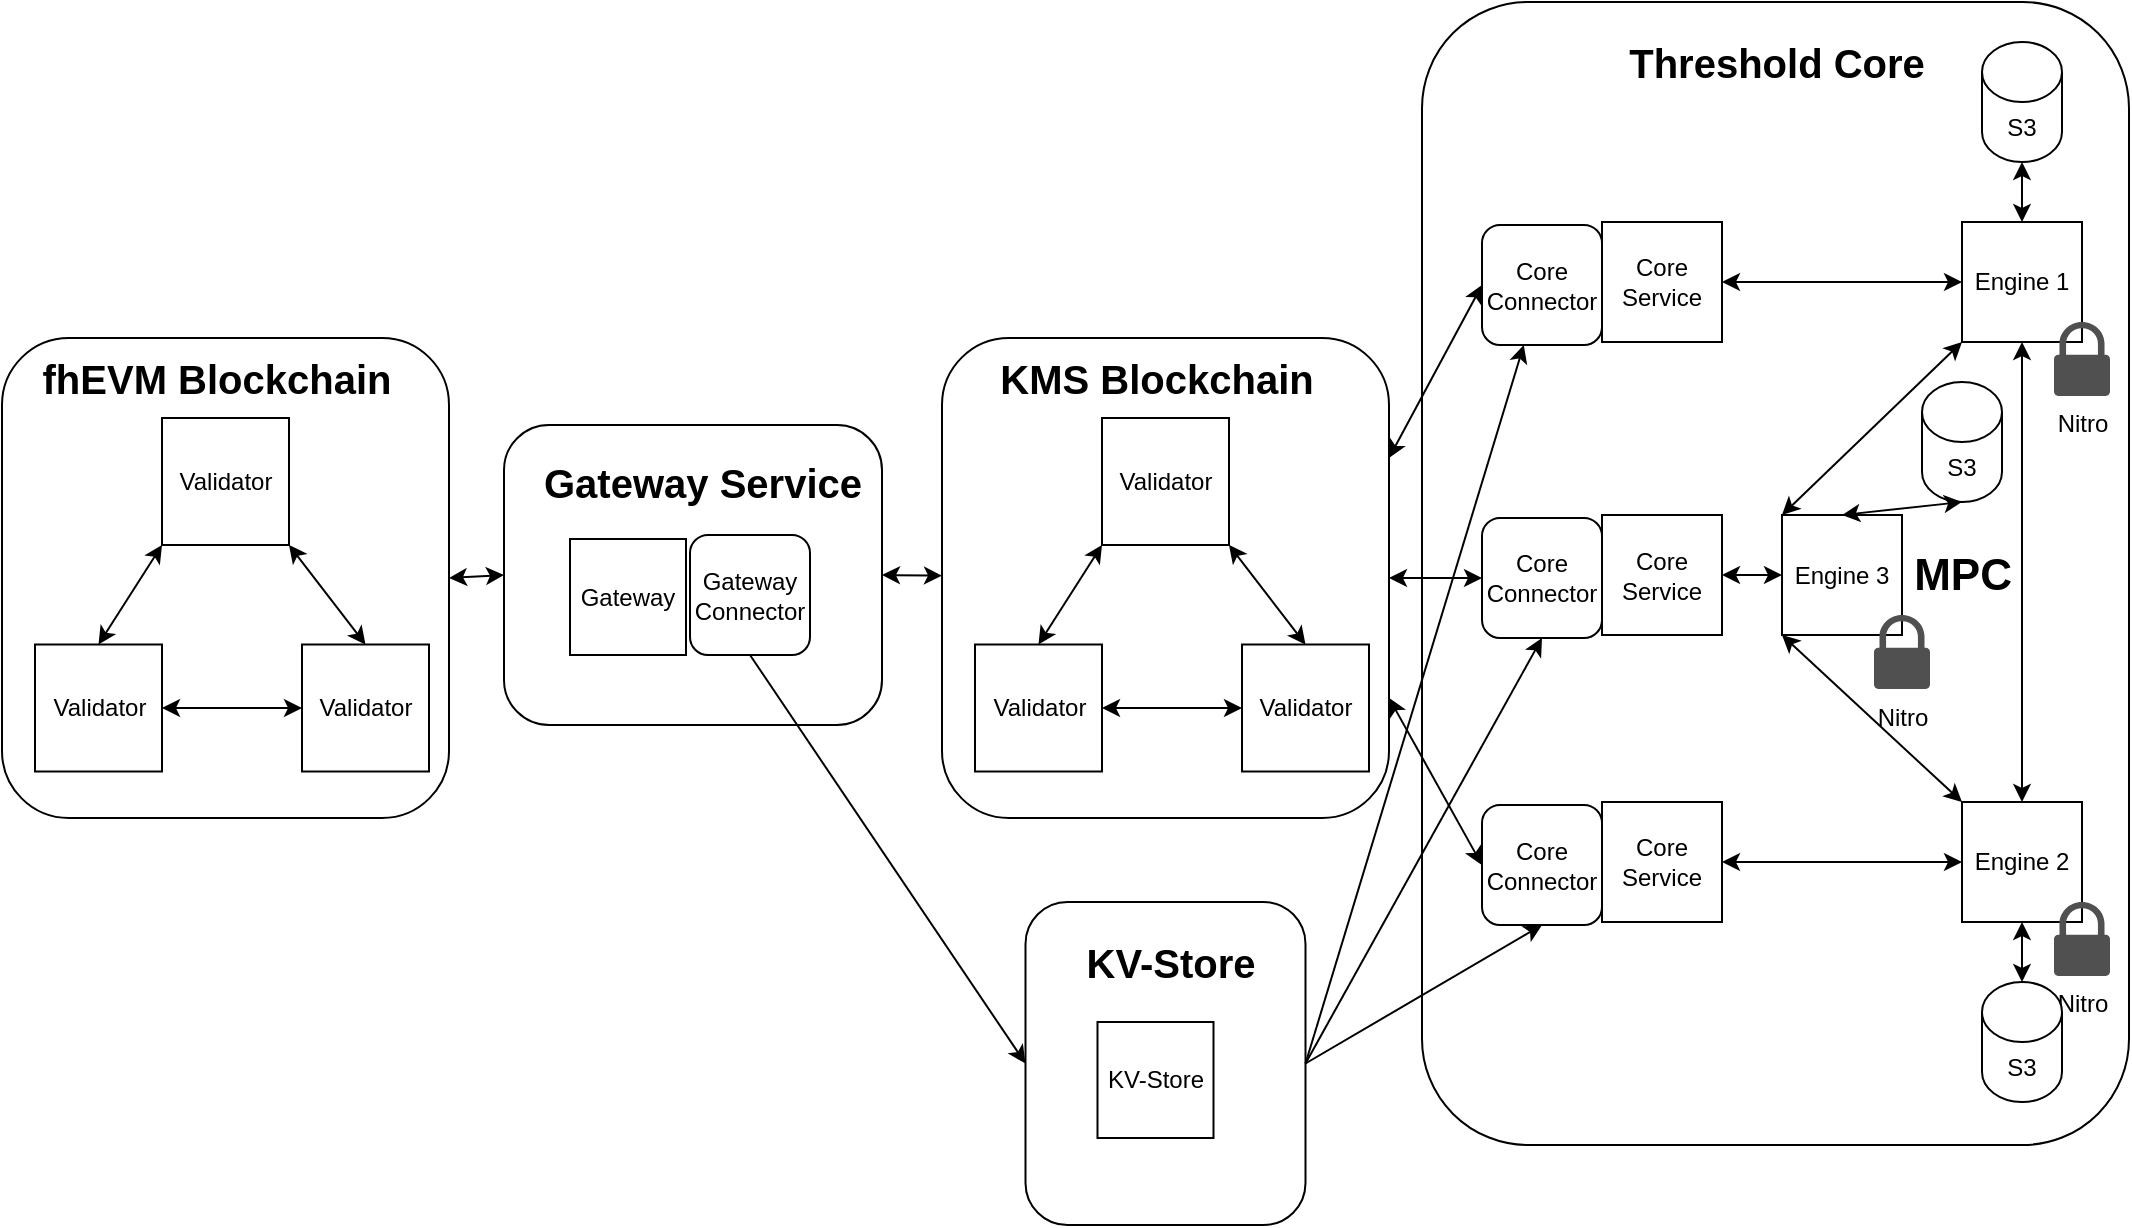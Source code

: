 <mxfile version="24.6.4" type="device">
  <diagram name="Page-1" id="FpsxUlfm9SSa0UdNBrvg">
    <mxGraphModel dx="914" dy="824" grid="1" gridSize="10" guides="1" tooltips="1" connect="1" arrows="1" fold="1" page="1" pageScale="1" pageWidth="827" pageHeight="1169" math="0" shadow="0">
      <root>
        <mxCell id="0" />
        <mxCell id="1" parent="0" />
        <mxCell id="4pm-2qYC4wzhBg7R6dqF-63" value="&lt;font style=&quot;font-size: 20px;&quot;&gt;&lt;b&gt;KMS blockchain&lt;/b&gt;&lt;/font&gt;" style="rounded=1;whiteSpace=wrap;html=1;fontColor=none;noLabel=1;labelBackgroundColor=none;" parent="1" vertex="1">
          <mxGeometry x="720" width="353.5" height="571.5" as="geometry" />
        </mxCell>
        <mxCell id="4pm-2qYC4wzhBg7R6dqF-51" value="&lt;font style=&quot;font-size: 20px;&quot;&gt;&lt;b&gt;KMS blockchain&lt;/b&gt;&lt;/font&gt;" style="rounded=1;whiteSpace=wrap;html=1;fontColor=none;noLabel=1;labelBackgroundColor=none;" parent="1" vertex="1">
          <mxGeometry x="261" y="211.5" width="189" height="150" as="geometry" />
        </mxCell>
        <mxCell id="4pm-2qYC4wzhBg7R6dqF-40" value="&lt;font style=&quot;font-size: 20px;&quot;&gt;&lt;b&gt;KMS blockchain&lt;/b&gt;&lt;/font&gt;" style="rounded=1;whiteSpace=wrap;html=1;fontColor=none;noLabel=1;labelBackgroundColor=none;" parent="1" vertex="1">
          <mxGeometry x="480" y="168" width="223.5" height="240" as="geometry" />
        </mxCell>
        <mxCell id="4pm-2qYC4wzhBg7R6dqF-1" value="S3" style="shape=cylinder3;whiteSpace=wrap;html=1;boundedLbl=1;backgroundOutline=1;size=15;" parent="1" vertex="1">
          <mxGeometry x="1000" y="20" width="40" height="60" as="geometry" />
        </mxCell>
        <mxCell id="4pm-2qYC4wzhBg7R6dqF-4" value="Engine 1" style="whiteSpace=wrap;html=1;aspect=fixed;" parent="1" vertex="1">
          <mxGeometry x="990" y="110" width="60" height="60" as="geometry" />
        </mxCell>
        <mxCell id="4pm-2qYC4wzhBg7R6dqF-5" value="Nitro" style="sketch=0;pointerEvents=1;shadow=0;dashed=0;html=1;strokeColor=none;fillColor=#505050;labelPosition=center;verticalLabelPosition=bottom;verticalAlign=top;outlineConnect=0;align=center;shape=mxgraph.office.security.lock_protected;" parent="1" vertex="1">
          <mxGeometry x="1036" y="160" width="28" height="37" as="geometry" />
        </mxCell>
        <mxCell id="4pm-2qYC4wzhBg7R6dqF-6" value="Engine 3" style="whiteSpace=wrap;html=1;aspect=fixed;" parent="1" vertex="1">
          <mxGeometry x="900" y="256.5" width="60" height="60" as="geometry" />
        </mxCell>
        <mxCell id="4pm-2qYC4wzhBg7R6dqF-7" value="Nitro" style="sketch=0;pointerEvents=1;shadow=0;dashed=0;html=1;strokeColor=none;fillColor=#505050;labelPosition=center;verticalLabelPosition=bottom;verticalAlign=top;outlineConnect=0;align=center;shape=mxgraph.office.security.lock_protected;" parent="1" vertex="1">
          <mxGeometry x="946" y="306.5" width="28" height="37" as="geometry" />
        </mxCell>
        <mxCell id="4pm-2qYC4wzhBg7R6dqF-8" value="Engine 2" style="whiteSpace=wrap;html=1;aspect=fixed;" parent="1" vertex="1">
          <mxGeometry x="990" y="400" width="60" height="60" as="geometry" />
        </mxCell>
        <mxCell id="4pm-2qYC4wzhBg7R6dqF-9" value="Nitro" style="sketch=0;pointerEvents=1;shadow=0;dashed=0;html=1;strokeColor=none;fillColor=#505050;labelPosition=center;verticalLabelPosition=bottom;verticalAlign=top;outlineConnect=0;align=center;shape=mxgraph.office.security.lock_protected;" parent="1" vertex="1">
          <mxGeometry x="1036" y="450" width="28" height="37" as="geometry" />
        </mxCell>
        <mxCell id="4pm-2qYC4wzhBg7R6dqF-10" value="" style="endArrow=classic;startArrow=classic;html=1;rounded=0;exitX=0.5;exitY=0;exitDx=0;exitDy=0;entryX=0.5;entryY=1;entryDx=0;entryDy=0;entryPerimeter=0;" parent="1" source="4pm-2qYC4wzhBg7R6dqF-4" target="4pm-2qYC4wzhBg7R6dqF-1" edge="1">
          <mxGeometry width="50" height="50" relative="1" as="geometry">
            <mxPoint x="966" y="130" as="sourcePoint" />
            <mxPoint x="1016" y="80" as="targetPoint" />
          </mxGeometry>
        </mxCell>
        <mxCell id="4pm-2qYC4wzhBg7R6dqF-13" value="S3" style="shape=cylinder3;whiteSpace=wrap;html=1;boundedLbl=1;backgroundOutline=1;size=15;" parent="1" vertex="1">
          <mxGeometry x="970" y="190" width="40" height="60" as="geometry" />
        </mxCell>
        <mxCell id="4pm-2qYC4wzhBg7R6dqF-14" value="" style="endArrow=classic;startArrow=classic;html=1;rounded=0;exitX=0.5;exitY=0;exitDx=0;exitDy=0;entryX=0.5;entryY=1;entryDx=0;entryDy=0;entryPerimeter=0;" parent="1" source="4pm-2qYC4wzhBg7R6dqF-6" target="4pm-2qYC4wzhBg7R6dqF-13" edge="1">
          <mxGeometry width="50" height="50" relative="1" as="geometry">
            <mxPoint x="930" y="260" as="sourcePoint" />
            <mxPoint x="926" y="230" as="targetPoint" />
          </mxGeometry>
        </mxCell>
        <mxCell id="4pm-2qYC4wzhBg7R6dqF-15" value="S3" style="shape=cylinder3;whiteSpace=wrap;html=1;boundedLbl=1;backgroundOutline=1;size=15;" parent="1" vertex="1">
          <mxGeometry x="1000" y="490" width="40" height="60" as="geometry" />
        </mxCell>
        <mxCell id="4pm-2qYC4wzhBg7R6dqF-16" value="" style="endArrow=classic;startArrow=classic;html=1;rounded=0;entryX=0.5;entryY=0;entryDx=0;entryDy=0;entryPerimeter=0;" parent="1" source="4pm-2qYC4wzhBg7R6dqF-8" target="4pm-2qYC4wzhBg7R6dqF-15" edge="1">
          <mxGeometry width="50" height="50" relative="1" as="geometry">
            <mxPoint x="1056" y="570" as="sourcePoint" />
            <mxPoint x="992" y="610" as="targetPoint" />
          </mxGeometry>
        </mxCell>
        <mxCell id="4pm-2qYC4wzhBg7R6dqF-17" value="" style="endArrow=classic;startArrow=classic;html=1;rounded=0;exitX=0.5;exitY=0;exitDx=0;exitDy=0;" parent="1" source="4pm-2qYC4wzhBg7R6dqF-8" target="4pm-2qYC4wzhBg7R6dqF-4" edge="1">
          <mxGeometry width="50" height="50" relative="1" as="geometry">
            <mxPoint x="976" y="220" as="sourcePoint" />
            <mxPoint x="1026" y="170" as="targetPoint" />
          </mxGeometry>
        </mxCell>
        <mxCell id="4pm-2qYC4wzhBg7R6dqF-18" value="" style="endArrow=classic;startArrow=classic;html=1;rounded=0;exitX=0;exitY=0;exitDx=0;exitDy=0;entryX=0;entryY=1;entryDx=0;entryDy=0;" parent="1" source="4pm-2qYC4wzhBg7R6dqF-6" target="4pm-2qYC4wzhBg7R6dqF-4" edge="1">
          <mxGeometry width="50" height="50" relative="1" as="geometry">
            <mxPoint x="1030" y="310" as="sourcePoint" />
            <mxPoint x="1030" y="180" as="targetPoint" />
          </mxGeometry>
        </mxCell>
        <mxCell id="4pm-2qYC4wzhBg7R6dqF-19" value="" style="endArrow=classic;startArrow=classic;html=1;rounded=0;entryX=0;entryY=0;entryDx=0;entryDy=0;exitX=0;exitY=1;exitDx=0;exitDy=0;" parent="1" source="4pm-2qYC4wzhBg7R6dqF-6" target="4pm-2qYC4wzhBg7R6dqF-8" edge="1">
          <mxGeometry width="50" height="50" relative="1" as="geometry">
            <mxPoint x="1076" y="290" as="sourcePoint" />
            <mxPoint x="1060" y="150" as="targetPoint" />
          </mxGeometry>
        </mxCell>
        <mxCell id="4pm-2qYC4wzhBg7R6dqF-20" value="MPC" style="text;html=1;align=center;verticalAlign=middle;resizable=0;points=[];autosize=1;strokeColor=none;fillColor=none;fontSize=22;fontStyle=1" parent="1" vertex="1">
          <mxGeometry x="955" y="266.5" width="70" height="40" as="geometry" />
        </mxCell>
        <mxCell id="4pm-2qYC4wzhBg7R6dqF-21" value="Core Service" style="whiteSpace=wrap;html=1;aspect=fixed;" parent="1" vertex="1">
          <mxGeometry x="810" y="110" width="60" height="60" as="geometry" />
        </mxCell>
        <mxCell id="4pm-2qYC4wzhBg7R6dqF-22" value="" style="endArrow=classic;startArrow=classic;html=1;rounded=0;exitX=0;exitY=0.5;exitDx=0;exitDy=0;entryX=1;entryY=0.5;entryDx=0;entryDy=0;" parent="1" source="4pm-2qYC4wzhBg7R6dqF-4" target="4pm-2qYC4wzhBg7R6dqF-21" edge="1">
          <mxGeometry width="50" height="50" relative="1" as="geometry">
            <mxPoint x="1096" y="230" as="sourcePoint" />
            <mxPoint x="1060" y="150" as="targetPoint" />
          </mxGeometry>
        </mxCell>
        <mxCell id="4pm-2qYC4wzhBg7R6dqF-23" value="Core Service" style="whiteSpace=wrap;html=1;aspect=fixed;" parent="1" vertex="1">
          <mxGeometry x="810" y="400" width="60" height="60" as="geometry" />
        </mxCell>
        <mxCell id="4pm-2qYC4wzhBg7R6dqF-25" value="" style="endArrow=classic;startArrow=classic;html=1;rounded=0;entryX=1;entryY=0.5;entryDx=0;entryDy=0;exitX=0;exitY=0.5;exitDx=0;exitDy=0;" parent="1" source="4pm-2qYC4wzhBg7R6dqF-8" target="4pm-2qYC4wzhBg7R6dqF-23" edge="1">
          <mxGeometry width="50" height="50" relative="1" as="geometry">
            <mxPoint x="980" y="450" as="sourcePoint" />
            <mxPoint x="960" y="250" as="targetPoint" />
          </mxGeometry>
        </mxCell>
        <mxCell id="4pm-2qYC4wzhBg7R6dqF-26" value="Core Service" style="whiteSpace=wrap;html=1;aspect=fixed;" parent="1" vertex="1">
          <mxGeometry x="810" y="256.5" width="60" height="60" as="geometry" />
        </mxCell>
        <mxCell id="4pm-2qYC4wzhBg7R6dqF-27" value="" style="endArrow=classic;startArrow=classic;html=1;rounded=0;" parent="1" source="4pm-2qYC4wzhBg7R6dqF-6" target="4pm-2qYC4wzhBg7R6dqF-26" edge="1">
          <mxGeometry width="50" height="50" relative="1" as="geometry">
            <mxPoint x="900" y="287.5" as="sourcePoint" />
            <mxPoint x="860" y="287.5" as="targetPoint" />
          </mxGeometry>
        </mxCell>
        <mxCell id="4pm-2qYC4wzhBg7R6dqF-28" value="Core Connector" style="rounded=1;whiteSpace=wrap;html=1;" parent="1" vertex="1">
          <mxGeometry x="750" y="111.5" width="60" height="60" as="geometry" />
        </mxCell>
        <mxCell id="4pm-2qYC4wzhBg7R6dqF-30" value="Core Connector" style="rounded=1;whiteSpace=wrap;html=1;" parent="1" vertex="1">
          <mxGeometry x="750" y="258" width="60" height="60" as="geometry" />
        </mxCell>
        <mxCell id="4pm-2qYC4wzhBg7R6dqF-32" value="Core Connector" style="rounded=1;whiteSpace=wrap;html=1;" parent="1" vertex="1">
          <mxGeometry x="750" y="401.5" width="60" height="60" as="geometry" />
        </mxCell>
        <mxCell id="4pm-2qYC4wzhBg7R6dqF-34" value="Validator" style="whiteSpace=wrap;html=1;aspect=fixed;" parent="1" vertex="1">
          <mxGeometry x="560" y="208" width="63.5" height="63.5" as="geometry" />
        </mxCell>
        <mxCell id="4pm-2qYC4wzhBg7R6dqF-35" value="Validator" style="whiteSpace=wrap;html=1;aspect=fixed;" parent="1" vertex="1">
          <mxGeometry x="496.5" y="321.25" width="63.5" height="63.5" as="geometry" />
        </mxCell>
        <mxCell id="4pm-2qYC4wzhBg7R6dqF-36" value="Validator" style="whiteSpace=wrap;html=1;aspect=fixed;" parent="1" vertex="1">
          <mxGeometry x="630" y="321.25" width="63.5" height="63.5" as="geometry" />
        </mxCell>
        <mxCell id="4pm-2qYC4wzhBg7R6dqF-37" value="" style="endArrow=classic;startArrow=classic;html=1;rounded=0;entryX=0;entryY=1;entryDx=0;entryDy=0;exitX=0.5;exitY=0;exitDx=0;exitDy=0;" parent="1" source="4pm-2qYC4wzhBg7R6dqF-35" target="4pm-2qYC4wzhBg7R6dqF-34" edge="1">
          <mxGeometry width="50" height="50" relative="1" as="geometry">
            <mxPoint x="790" y="338" as="sourcePoint" />
            <mxPoint x="840" y="288" as="targetPoint" />
          </mxGeometry>
        </mxCell>
        <mxCell id="4pm-2qYC4wzhBg7R6dqF-38" value="" style="endArrow=classic;startArrow=classic;html=1;rounded=0;entryX=1;entryY=1;entryDx=0;entryDy=0;exitX=0.5;exitY=0;exitDx=0;exitDy=0;" parent="1" source="4pm-2qYC4wzhBg7R6dqF-36" target="4pm-2qYC4wzhBg7R6dqF-34" edge="1">
          <mxGeometry width="50" height="50" relative="1" as="geometry">
            <mxPoint x="538" y="331" as="sourcePoint" />
            <mxPoint x="570" y="282" as="targetPoint" />
          </mxGeometry>
        </mxCell>
        <mxCell id="4pm-2qYC4wzhBg7R6dqF-39" value="" style="endArrow=classic;startArrow=classic;html=1;rounded=0;entryX=0;entryY=0.5;entryDx=0;entryDy=0;exitX=1;exitY=0.5;exitDx=0;exitDy=0;" parent="1" source="4pm-2qYC4wzhBg7R6dqF-35" target="4pm-2qYC4wzhBg7R6dqF-36" edge="1">
          <mxGeometry width="50" height="50" relative="1" as="geometry">
            <mxPoint x="548" y="341" as="sourcePoint" />
            <mxPoint x="580" y="292" as="targetPoint" />
          </mxGeometry>
        </mxCell>
        <mxCell id="4pm-2qYC4wzhBg7R6dqF-41" value="&lt;font style=&quot;font-size: 20px;&quot;&gt;&lt;b&gt;KMS Blockchain&lt;/b&gt;&lt;/font&gt;" style="text;html=1;align=center;verticalAlign=middle;resizable=0;points=[];autosize=1;strokeColor=none;fillColor=none;" parent="1" vertex="1">
          <mxGeometry x="496.5" y="168" width="180" height="40" as="geometry" />
        </mxCell>
        <mxCell id="4pm-2qYC4wzhBg7R6dqF-42" value="" style="endArrow=classic;startArrow=classic;html=1;rounded=0;entryX=0;entryY=0.5;entryDx=0;entryDy=0;exitX=1;exitY=0.25;exitDx=0;exitDy=0;" parent="1" source="4pm-2qYC4wzhBg7R6dqF-40" target="4pm-2qYC4wzhBg7R6dqF-28" edge="1">
          <mxGeometry width="50" height="50" relative="1" as="geometry">
            <mxPoint x="790" y="311.5" as="sourcePoint" />
            <mxPoint x="840" y="261.5" as="targetPoint" />
          </mxGeometry>
        </mxCell>
        <mxCell id="4pm-2qYC4wzhBg7R6dqF-43" value="" style="endArrow=classic;startArrow=classic;html=1;rounded=0;entryX=0;entryY=0.5;entryDx=0;entryDy=0;exitX=1;exitY=0.5;exitDx=0;exitDy=0;" parent="1" source="4pm-2qYC4wzhBg7R6dqF-40" target="4pm-2qYC4wzhBg7R6dqF-30" edge="1">
          <mxGeometry width="50" height="50" relative="1" as="geometry">
            <mxPoint x="714" y="211.5" as="sourcePoint" />
            <mxPoint x="760" y="151.5" as="targetPoint" />
          </mxGeometry>
        </mxCell>
        <mxCell id="4pm-2qYC4wzhBg7R6dqF-44" value="" style="endArrow=classic;startArrow=classic;html=1;rounded=0;entryX=0;entryY=0.5;entryDx=0;entryDy=0;exitX=1;exitY=0.75;exitDx=0;exitDy=0;" parent="1" source="4pm-2qYC4wzhBg7R6dqF-40" target="4pm-2qYC4wzhBg7R6dqF-32" edge="1">
          <mxGeometry width="50" height="50" relative="1" as="geometry">
            <mxPoint x="724" y="221.5" as="sourcePoint" />
            <mxPoint x="770" y="161.5" as="targetPoint" />
          </mxGeometry>
        </mxCell>
        <mxCell id="4pm-2qYC4wzhBg7R6dqF-46" value="Gateway" style="whiteSpace=wrap;html=1;aspect=fixed;" parent="1" vertex="1">
          <mxGeometry x="294" y="268.5" width="58" height="58" as="geometry" />
        </mxCell>
        <mxCell id="4pm-2qYC4wzhBg7R6dqF-47" value="Gateway Connector" style="rounded=1;whiteSpace=wrap;html=1;" parent="1" vertex="1">
          <mxGeometry x="354" y="266.5" width="60" height="60" as="geometry" />
        </mxCell>
        <mxCell id="4pm-2qYC4wzhBg7R6dqF-48" value="" style="endArrow=classic;startArrow=classic;html=1;rounded=0;exitX=1;exitY=0.5;exitDx=0;exitDy=0;" parent="1" source="4pm-2qYC4wzhBg7R6dqF-51" target="4pm-2qYC4wzhBg7R6dqF-40" edge="1">
          <mxGeometry width="50" height="50" relative="1" as="geometry">
            <mxPoint x="490" y="288" as="sourcePoint" />
            <mxPoint x="790" y="298" as="targetPoint" />
          </mxGeometry>
        </mxCell>
        <mxCell id="4pm-2qYC4wzhBg7R6dqF-52" value="&lt;font style=&quot;font-size: 20px;&quot;&gt;&lt;b&gt;Gateway Service&lt;/b&gt;&lt;/font&gt;" style="text;html=1;align=center;verticalAlign=middle;resizable=0;points=[];autosize=1;strokeColor=none;fillColor=none;" parent="1" vertex="1">
          <mxGeometry x="270" y="219.75" width="180" height="40" as="geometry" />
        </mxCell>
        <mxCell id="4pm-2qYC4wzhBg7R6dqF-53" value="&lt;font style=&quot;font-size: 20px;&quot;&gt;&lt;b&gt;KMS blockchain&lt;/b&gt;&lt;/font&gt;" style="rounded=1;whiteSpace=wrap;html=1;fontColor=none;noLabel=1;labelBackgroundColor=none;" parent="1" vertex="1">
          <mxGeometry x="10" y="168" width="223.5" height="240" as="geometry" />
        </mxCell>
        <mxCell id="4pm-2qYC4wzhBg7R6dqF-54" value="Validator" style="whiteSpace=wrap;html=1;aspect=fixed;" parent="1" vertex="1">
          <mxGeometry x="90" y="208" width="63.5" height="63.5" as="geometry" />
        </mxCell>
        <mxCell id="4pm-2qYC4wzhBg7R6dqF-55" value="Validator" style="whiteSpace=wrap;html=1;aspect=fixed;" parent="1" vertex="1">
          <mxGeometry x="26.5" y="321.25" width="63.5" height="63.5" as="geometry" />
        </mxCell>
        <mxCell id="4pm-2qYC4wzhBg7R6dqF-56" value="Validator" style="whiteSpace=wrap;html=1;aspect=fixed;" parent="1" vertex="1">
          <mxGeometry x="160" y="321.25" width="63.5" height="63.5" as="geometry" />
        </mxCell>
        <mxCell id="4pm-2qYC4wzhBg7R6dqF-57" value="" style="endArrow=classic;startArrow=classic;html=1;rounded=0;entryX=0;entryY=1;entryDx=0;entryDy=0;exitX=0.5;exitY=0;exitDx=0;exitDy=0;" parent="1" source="4pm-2qYC4wzhBg7R6dqF-55" target="4pm-2qYC4wzhBg7R6dqF-54" edge="1">
          <mxGeometry width="50" height="50" relative="1" as="geometry">
            <mxPoint x="320" y="338" as="sourcePoint" />
            <mxPoint x="370" y="288" as="targetPoint" />
          </mxGeometry>
        </mxCell>
        <mxCell id="4pm-2qYC4wzhBg7R6dqF-58" value="" style="endArrow=classic;startArrow=classic;html=1;rounded=0;entryX=1;entryY=1;entryDx=0;entryDy=0;exitX=0.5;exitY=0;exitDx=0;exitDy=0;" parent="1" source="4pm-2qYC4wzhBg7R6dqF-56" target="4pm-2qYC4wzhBg7R6dqF-54" edge="1">
          <mxGeometry width="50" height="50" relative="1" as="geometry">
            <mxPoint x="68" y="331" as="sourcePoint" />
            <mxPoint x="100" y="282" as="targetPoint" />
          </mxGeometry>
        </mxCell>
        <mxCell id="4pm-2qYC4wzhBg7R6dqF-59" value="" style="endArrow=classic;startArrow=classic;html=1;rounded=0;entryX=0;entryY=0.5;entryDx=0;entryDy=0;exitX=1;exitY=0.5;exitDx=0;exitDy=0;" parent="1" source="4pm-2qYC4wzhBg7R6dqF-55" target="4pm-2qYC4wzhBg7R6dqF-56" edge="1">
          <mxGeometry width="50" height="50" relative="1" as="geometry">
            <mxPoint x="78" y="341" as="sourcePoint" />
            <mxPoint x="110" y="292" as="targetPoint" />
          </mxGeometry>
        </mxCell>
        <mxCell id="4pm-2qYC4wzhBg7R6dqF-60" value="&lt;font style=&quot;font-size: 20px;&quot;&gt;&lt;b&gt;fhEVM Blockchain&lt;/b&gt;&lt;/font&gt;" style="text;html=1;align=center;verticalAlign=middle;resizable=0;points=[];autosize=1;strokeColor=none;fillColor=none;" parent="1" vertex="1">
          <mxGeometry x="16.5" y="168" width="200" height="40" as="geometry" />
        </mxCell>
        <mxCell id="4pm-2qYC4wzhBg7R6dqF-61" value="" style="endArrow=classic;startArrow=classic;html=1;rounded=0;exitX=1;exitY=0.5;exitDx=0;exitDy=0;entryX=0;entryY=0.5;entryDx=0;entryDy=0;" parent="1" source="4pm-2qYC4wzhBg7R6dqF-53" target="4pm-2qYC4wzhBg7R6dqF-51" edge="1">
          <mxGeometry width="50" height="50" relative="1" as="geometry">
            <mxPoint x="490" y="285" as="sourcePoint" />
            <mxPoint x="520" y="288" as="targetPoint" />
          </mxGeometry>
        </mxCell>
        <mxCell id="4pm-2qYC4wzhBg7R6dqF-64" value="&lt;span style=&quot;font-size: 20px;&quot;&gt;&lt;b&gt;Threshold Core&lt;/b&gt;&lt;/span&gt;" style="text;html=1;align=center;verticalAlign=middle;resizable=0;points=[];autosize=1;strokeColor=none;fillColor=none;" parent="1" vertex="1">
          <mxGeometry x="811.75" y="10" width="170" height="40" as="geometry" />
        </mxCell>
        <mxCell id="otMOrZIEN0NKJeAsnoS7-1" value="&lt;font style=&quot;font-size: 20px;&quot;&gt;&lt;b&gt;KMS blockchain&lt;/b&gt;&lt;/font&gt;" style="rounded=1;whiteSpace=wrap;html=1;fontColor=none;noLabel=1;labelBackgroundColor=none;" vertex="1" parent="1">
          <mxGeometry x="521.75" y="450" width="140" height="161.5" as="geometry" />
        </mxCell>
        <mxCell id="otMOrZIEN0NKJeAsnoS7-2" value="&lt;font style=&quot;font-size: 20px;&quot;&gt;&lt;b&gt;KV-Store&lt;/b&gt;&lt;/font&gt;" style="text;html=1;align=center;verticalAlign=middle;resizable=0;points=[];autosize=1;strokeColor=none;fillColor=none;" vertex="1" parent="1">
          <mxGeometry x="538.5" y="460" width="110" height="40" as="geometry" />
        </mxCell>
        <mxCell id="otMOrZIEN0NKJeAsnoS7-3" value="KV-Store" style="whiteSpace=wrap;html=1;aspect=fixed;" vertex="1" parent="1">
          <mxGeometry x="557.75" y="510" width="58" height="58" as="geometry" />
        </mxCell>
        <mxCell id="otMOrZIEN0NKJeAsnoS7-4" value="" style="endArrow=classic;startArrow=none;html=1;rounded=0;exitX=0.5;exitY=1;exitDx=0;exitDy=0;entryX=0;entryY=0.5;entryDx=0;entryDy=0;startFill=0;" edge="1" parent="1" source="4pm-2qYC4wzhBg7R6dqF-47" target="otMOrZIEN0NKJeAsnoS7-1">
          <mxGeometry width="50" height="50" relative="1" as="geometry">
            <mxPoint x="460" y="297" as="sourcePoint" />
            <mxPoint x="490" y="297" as="targetPoint" />
          </mxGeometry>
        </mxCell>
        <mxCell id="otMOrZIEN0NKJeAsnoS7-5" value="" style="endArrow=none;startArrow=classic;html=1;rounded=0;exitX=0.5;exitY=1;exitDx=0;exitDy=0;entryX=1;entryY=0.5;entryDx=0;entryDy=0;endFill=0;" edge="1" parent="1" source="4pm-2qYC4wzhBg7R6dqF-32" target="otMOrZIEN0NKJeAsnoS7-1">
          <mxGeometry width="50" height="50" relative="1" as="geometry">
            <mxPoint x="394" y="337" as="sourcePoint" />
            <mxPoint x="532" y="541" as="targetPoint" />
          </mxGeometry>
        </mxCell>
        <mxCell id="otMOrZIEN0NKJeAsnoS7-6" value="" style="endArrow=none;startArrow=classic;html=1;rounded=0;exitX=0.5;exitY=1;exitDx=0;exitDy=0;entryX=1;entryY=0.5;entryDx=0;entryDy=0;endFill=0;" edge="1" parent="1" source="4pm-2qYC4wzhBg7R6dqF-30" target="otMOrZIEN0NKJeAsnoS7-1">
          <mxGeometry width="50" height="50" relative="1" as="geometry">
            <mxPoint x="790" y="472" as="sourcePoint" />
            <mxPoint x="672" y="541" as="targetPoint" />
          </mxGeometry>
        </mxCell>
        <mxCell id="otMOrZIEN0NKJeAsnoS7-7" value="" style="endArrow=none;startArrow=classic;html=1;rounded=0;entryX=1;entryY=0.5;entryDx=0;entryDy=0;endFill=0;" edge="1" parent="1" source="4pm-2qYC4wzhBg7R6dqF-28" target="otMOrZIEN0NKJeAsnoS7-1">
          <mxGeometry width="50" height="50" relative="1" as="geometry">
            <mxPoint x="800" y="482" as="sourcePoint" />
            <mxPoint x="682" y="551" as="targetPoint" />
          </mxGeometry>
        </mxCell>
      </root>
    </mxGraphModel>
  </diagram>
</mxfile>
